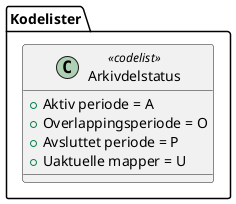 @startuml
class Kodelister.Arkivdelstatus <<codelist>> {
  +Aktiv periode = A
  +Overlappingsperiode = O
  +Avsluttet periode = P
  +Uaktuelle mapper = U
}
@enduml
